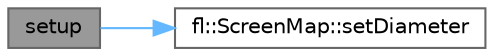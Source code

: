digraph "setup"
{
 // INTERACTIVE_SVG=YES
 // LATEX_PDF_SIZE
  bgcolor="transparent";
  edge [fontname=Helvetica,fontsize=10,labelfontname=Helvetica,labelfontsize=10];
  node [fontname=Helvetica,fontsize=10,shape=box,height=0.2,width=0.4];
  rankdir="LR";
  Node1 [id="Node000001",label="setup",height=0.2,width=0.4,color="gray40", fillcolor="grey60", style="filled", fontcolor="black",tooltip=" "];
  Node1 -> Node2 [id="edge1_Node000001_Node000002",color="steelblue1",style="solid",tooltip=" "];
  Node2 [id="Node000002",label="fl::ScreenMap::setDiameter",height=0.2,width=0.4,color="grey40", fillcolor="white", style="filled",URL="$d2/d78/classfl_1_1_screen_map_a0f7699554fd9fe34cd58b5d781203405.html#a0f7699554fd9fe34cd58b5d781203405",tooltip=" "];
}
